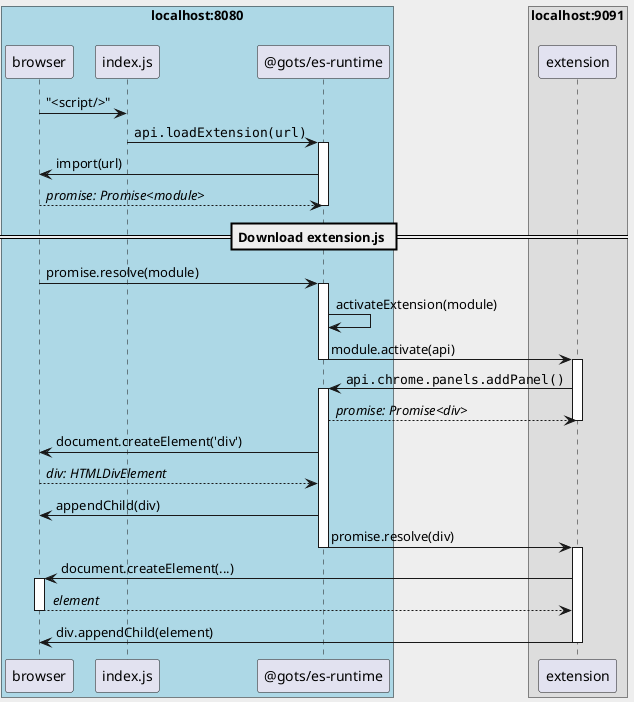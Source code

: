 @startuml Extension-Adding-Panel

skinparam {
    backgroundColor #eee
}


box "localhost:8080\n" #LightBlue
participant browser as index.html
index.html -> index.js : "<script/>"
participant "@gots/es-runtime" as runtime
index.js -> runtime : ""api.loadExtension(url)""
activate runtime
end box

box "localhost:9091"
participant extension as extension
end box

runtime -> index.html : import(url)
runtime <-- index.html : //promise: Promise<module>//
deactivate runtime

== Download extension.js ==
index.html -> runtime : promise.resolve(module)

activate runtime
runtime -> runtime : activateExtension(module)
runtime -> extension : module.activate(api)
deactivate runtime
activate extension

extension -> runtime : ""api.chrome.panels.addPanel()""
activate runtime
extension <-- runtime : //promise: Promise<div>//
deactivate extension

runtime -> index.html : document.createElement('div')
runtime <-- index.html : //div: HTMLDivElement//
runtime -> index.html : appendChild(div)
runtime -> extension : promise.resolve(div)
deactivate runtime

activate extension
extension -> index.html : document.createElement(...)
activate index.html
index.html --> extension : //  element//
deactivate index.html
extension -> index.html : div.appendChild(element)
deactivate extension

@enduml